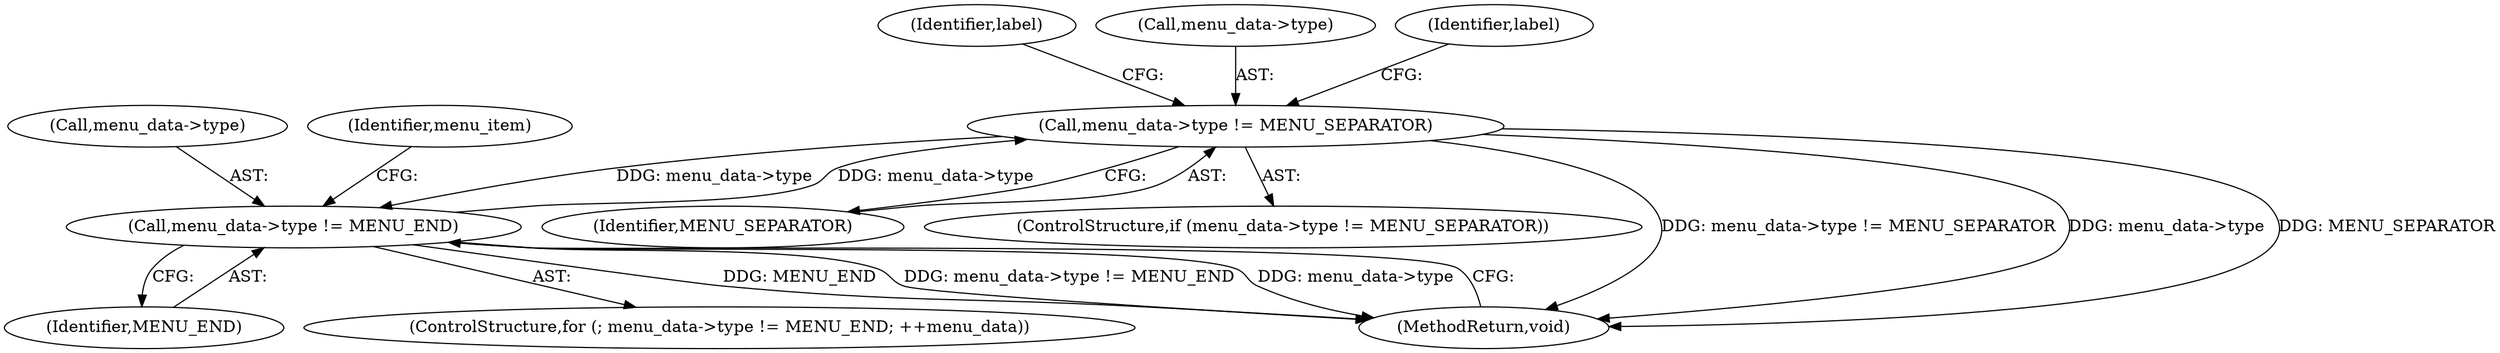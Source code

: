 digraph "0_Chrome_3290c948762c47292fb388de8318859ee22b6688@pointer" {
"1000152" [label="(Call,menu_data->type != MENU_SEPARATOR)"];
"1000110" [label="(Call,menu_data->type != MENU_END)"];
"1000152" [label="(Call,menu_data->type != MENU_SEPARATOR)"];
"1000159" [label="(Identifier,label)"];
"1000152" [label="(Call,menu_data->type != MENU_SEPARATOR)"];
"1000156" [label="(Identifier,MENU_SEPARATOR)"];
"1000110" [label="(Call,menu_data->type != MENU_END)"];
"1000111" [label="(Call,menu_data->type)"];
"1000153" [label="(Call,menu_data->type)"];
"1000168" [label="(Identifier,label)"];
"1000151" [label="(ControlStructure,if (menu_data->type != MENU_SEPARATOR))"];
"1000120" [label="(Identifier,menu_item)"];
"1000114" [label="(Identifier,MENU_END)"];
"1000109" [label="(ControlStructure,for (; menu_data->type != MENU_END; ++menu_data))"];
"1000296" [label="(MethodReturn,void)"];
"1000152" -> "1000151"  [label="AST: "];
"1000152" -> "1000156"  [label="CFG: "];
"1000153" -> "1000152"  [label="AST: "];
"1000156" -> "1000152"  [label="AST: "];
"1000159" -> "1000152"  [label="CFG: "];
"1000168" -> "1000152"  [label="CFG: "];
"1000152" -> "1000296"  [label="DDG: menu_data->type != MENU_SEPARATOR"];
"1000152" -> "1000296"  [label="DDG: menu_data->type"];
"1000152" -> "1000296"  [label="DDG: MENU_SEPARATOR"];
"1000152" -> "1000110"  [label="DDG: menu_data->type"];
"1000110" -> "1000152"  [label="DDG: menu_data->type"];
"1000110" -> "1000109"  [label="AST: "];
"1000110" -> "1000114"  [label="CFG: "];
"1000111" -> "1000110"  [label="AST: "];
"1000114" -> "1000110"  [label="AST: "];
"1000120" -> "1000110"  [label="CFG: "];
"1000296" -> "1000110"  [label="CFG: "];
"1000110" -> "1000296"  [label="DDG: MENU_END"];
"1000110" -> "1000296"  [label="DDG: menu_data->type != MENU_END"];
"1000110" -> "1000296"  [label="DDG: menu_data->type"];
}
